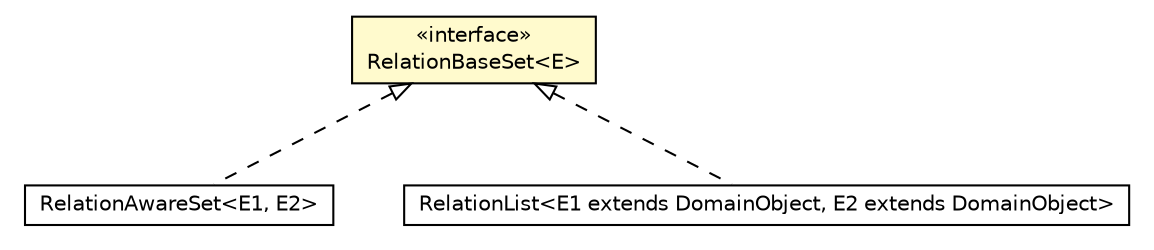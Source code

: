 #!/usr/local/bin/dot
#
# Class diagram 
# Generated by UMLGraph version 5.1 (http://www.umlgraph.org/)
#

digraph G {
	edge [fontname="Helvetica",fontsize=10,labelfontname="Helvetica",labelfontsize=10];
	node [fontname="Helvetica",fontsize=10,shape=plaintext];
	nodesep=0.25;
	ranksep=0.5;
	// dml.runtime.RelationBaseSet<E>
	c6829 [label=<<table title="dml.runtime.RelationBaseSet" border="0" cellborder="1" cellspacing="0" cellpadding="2" port="p" bgcolor="lemonChiffon" href="./RelationBaseSet.html">
		<tr><td><table border="0" cellspacing="0" cellpadding="1">
<tr><td align="center" balign="center"> &#171;interface&#187; </td></tr>
<tr><td align="center" balign="center"> RelationBaseSet&lt;E&gt; </td></tr>
		</table></td></tr>
		</table>>, fontname="Helvetica", fontcolor="black", fontsize=10.0];
	// dml.runtime.RelationAwareSet<E1, E2>
	c6830 [label=<<table title="dml.runtime.RelationAwareSet" border="0" cellborder="1" cellspacing="0" cellpadding="2" port="p" href="./RelationAwareSet.html">
		<tr><td><table border="0" cellspacing="0" cellpadding="1">
<tr><td align="center" balign="center"> RelationAwareSet&lt;E1, E2&gt; </td></tr>
		</table></td></tr>
		</table>>, fontname="Helvetica", fontcolor="black", fontsize=10.0];
	// pt.ist.fenixframework.pstm.RelationList<E1 extends pt.ist.fenixframework.DomainObject, E2 extends pt.ist.fenixframework.DomainObject>
	c6865 [label=<<table title="pt.ist.fenixframework.pstm.RelationList" border="0" cellborder="1" cellspacing="0" cellpadding="2" port="p" href="../../pt/ist/fenixframework/pstm/RelationList.html">
		<tr><td><table border="0" cellspacing="0" cellpadding="1">
<tr><td align="center" balign="center"> RelationList&lt;E1 extends DomainObject, E2 extends DomainObject&gt; </td></tr>
		</table></td></tr>
		</table>>, fontname="Helvetica", fontcolor="black", fontsize=10.0];
	//dml.runtime.RelationAwareSet<E1, E2> implements dml.runtime.RelationBaseSet<E>
	c6829:p -> c6830:p [dir=back,arrowtail=empty,style=dashed];
	//pt.ist.fenixframework.pstm.RelationList<E1 extends pt.ist.fenixframework.DomainObject, E2 extends pt.ist.fenixframework.DomainObject> implements dml.runtime.RelationBaseSet<E>
	c6829:p -> c6865:p [dir=back,arrowtail=empty,style=dashed];
}

